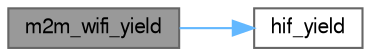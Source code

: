 digraph "m2m_wifi_yield"
{
 // LATEX_PDF_SIZE
  bgcolor="transparent";
  edge [fontname=FreeSans,fontsize=10,labelfontname=FreeSans,labelfontsize=10];
  node [fontname=FreeSans,fontsize=10,shape=box,height=0.2,width=0.4];
  rankdir="LR";
  Node1 [label="m2m_wifi_yield",height=0.2,width=0.4,color="gray40", fillcolor="grey60", style="filled", fontcolor="black",tooltip="Yield from processing more synchronous M2M events."];
  Node1 -> Node2 [color="steelblue1",style="solid"];
  Node2 [label="hif_yield",height=0.2,width=0.4,color="grey40", fillcolor="white", style="filled",URL="$m2m__hif_8c.html#a9b361820c6bb999a80ff9411b991654f",tooltip="Yields control from interrupt event handler."];
}
